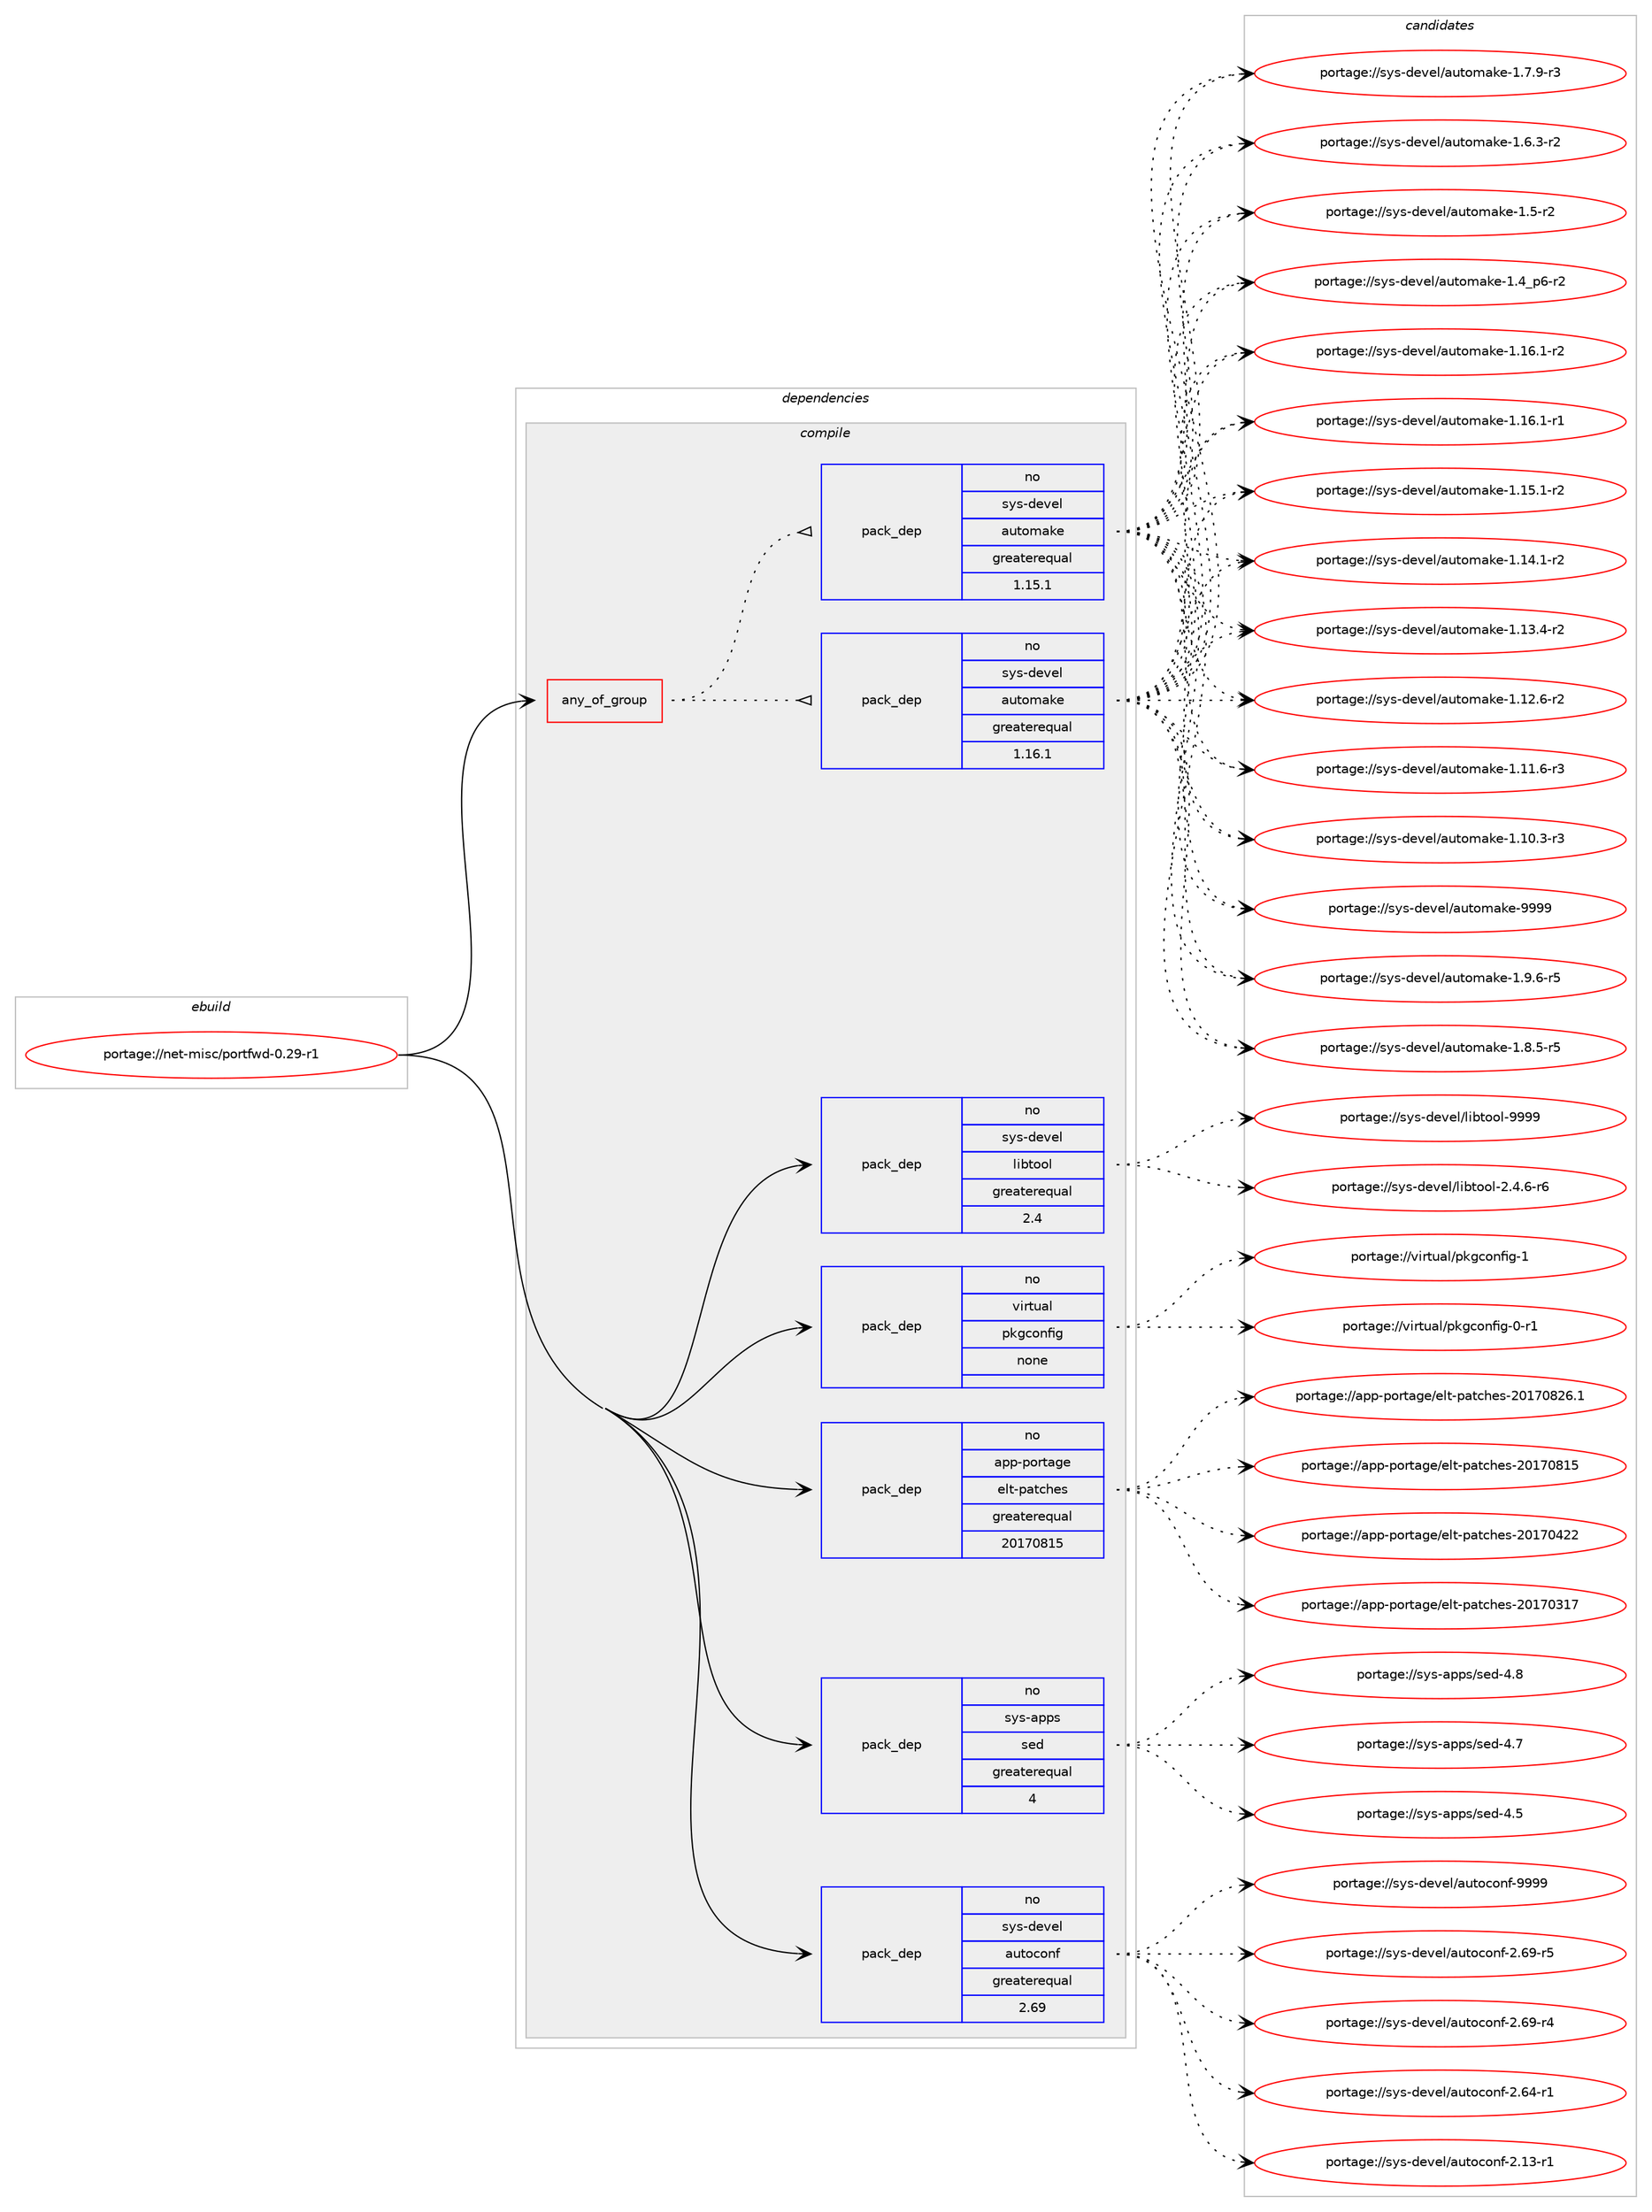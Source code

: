 digraph prolog {

# *************
# Graph options
# *************

newrank=true;
concentrate=true;
compound=true;
graph [rankdir=LR,fontname=Helvetica,fontsize=10,ranksep=1.5];#, ranksep=2.5, nodesep=0.2];
edge  [arrowhead=vee];
node  [fontname=Helvetica,fontsize=10];

# **********
# The ebuild
# **********

subgraph cluster_leftcol {
color=gray;
rank=same;
label=<<i>ebuild</i>>;
id [label="portage://net-misc/portfwd-0.29-r1", color=red, width=4, href="../net-misc/portfwd-0.29-r1.svg"];
}

# ****************
# The dependencies
# ****************

subgraph cluster_midcol {
color=gray;
label=<<i>dependencies</i>>;
subgraph cluster_compile {
fillcolor="#eeeeee";
style=filled;
label=<<i>compile</i>>;
subgraph any1918 {
dependency120660 [label=<<TABLE BORDER="0" CELLBORDER="1" CELLSPACING="0" CELLPADDING="4"><TR><TD CELLPADDING="10">any_of_group</TD></TR></TABLE>>, shape=none, color=red];subgraph pack93944 {
dependency120661 [label=<<TABLE BORDER="0" CELLBORDER="1" CELLSPACING="0" CELLPADDING="4" WIDTH="220"><TR><TD ROWSPAN="6" CELLPADDING="30">pack_dep</TD></TR><TR><TD WIDTH="110">no</TD></TR><TR><TD>sys-devel</TD></TR><TR><TD>automake</TD></TR><TR><TD>greaterequal</TD></TR><TR><TD>1.16.1</TD></TR></TABLE>>, shape=none, color=blue];
}
dependency120660:e -> dependency120661:w [weight=20,style="dotted",arrowhead="oinv"];
subgraph pack93945 {
dependency120662 [label=<<TABLE BORDER="0" CELLBORDER="1" CELLSPACING="0" CELLPADDING="4" WIDTH="220"><TR><TD ROWSPAN="6" CELLPADDING="30">pack_dep</TD></TR><TR><TD WIDTH="110">no</TD></TR><TR><TD>sys-devel</TD></TR><TR><TD>automake</TD></TR><TR><TD>greaterequal</TD></TR><TR><TD>1.15.1</TD></TR></TABLE>>, shape=none, color=blue];
}
dependency120660:e -> dependency120662:w [weight=20,style="dotted",arrowhead="oinv"];
}
id:e -> dependency120660:w [weight=20,style="solid",arrowhead="vee"];
subgraph pack93946 {
dependency120663 [label=<<TABLE BORDER="0" CELLBORDER="1" CELLSPACING="0" CELLPADDING="4" WIDTH="220"><TR><TD ROWSPAN="6" CELLPADDING="30">pack_dep</TD></TR><TR><TD WIDTH="110">no</TD></TR><TR><TD>app-portage</TD></TR><TR><TD>elt-patches</TD></TR><TR><TD>greaterequal</TD></TR><TR><TD>20170815</TD></TR></TABLE>>, shape=none, color=blue];
}
id:e -> dependency120663:w [weight=20,style="solid",arrowhead="vee"];
subgraph pack93947 {
dependency120664 [label=<<TABLE BORDER="0" CELLBORDER="1" CELLSPACING="0" CELLPADDING="4" WIDTH="220"><TR><TD ROWSPAN="6" CELLPADDING="30">pack_dep</TD></TR><TR><TD WIDTH="110">no</TD></TR><TR><TD>sys-apps</TD></TR><TR><TD>sed</TD></TR><TR><TD>greaterequal</TD></TR><TR><TD>4</TD></TR></TABLE>>, shape=none, color=blue];
}
id:e -> dependency120664:w [weight=20,style="solid",arrowhead="vee"];
subgraph pack93948 {
dependency120665 [label=<<TABLE BORDER="0" CELLBORDER="1" CELLSPACING="0" CELLPADDING="4" WIDTH="220"><TR><TD ROWSPAN="6" CELLPADDING="30">pack_dep</TD></TR><TR><TD WIDTH="110">no</TD></TR><TR><TD>sys-devel</TD></TR><TR><TD>autoconf</TD></TR><TR><TD>greaterequal</TD></TR><TR><TD>2.69</TD></TR></TABLE>>, shape=none, color=blue];
}
id:e -> dependency120665:w [weight=20,style="solid",arrowhead="vee"];
subgraph pack93949 {
dependency120666 [label=<<TABLE BORDER="0" CELLBORDER="1" CELLSPACING="0" CELLPADDING="4" WIDTH="220"><TR><TD ROWSPAN="6" CELLPADDING="30">pack_dep</TD></TR><TR><TD WIDTH="110">no</TD></TR><TR><TD>sys-devel</TD></TR><TR><TD>libtool</TD></TR><TR><TD>greaterequal</TD></TR><TR><TD>2.4</TD></TR></TABLE>>, shape=none, color=blue];
}
id:e -> dependency120666:w [weight=20,style="solid",arrowhead="vee"];
subgraph pack93950 {
dependency120667 [label=<<TABLE BORDER="0" CELLBORDER="1" CELLSPACING="0" CELLPADDING="4" WIDTH="220"><TR><TD ROWSPAN="6" CELLPADDING="30">pack_dep</TD></TR><TR><TD WIDTH="110">no</TD></TR><TR><TD>virtual</TD></TR><TR><TD>pkgconfig</TD></TR><TR><TD>none</TD></TR><TR><TD></TD></TR></TABLE>>, shape=none, color=blue];
}
id:e -> dependency120667:w [weight=20,style="solid",arrowhead="vee"];
}
subgraph cluster_compileandrun {
fillcolor="#eeeeee";
style=filled;
label=<<i>compile and run</i>>;
}
subgraph cluster_run {
fillcolor="#eeeeee";
style=filled;
label=<<i>run</i>>;
}
}

# **************
# The candidates
# **************

subgraph cluster_choices {
rank=same;
color=gray;
label=<<i>candidates</i>>;

subgraph choice93944 {
color=black;
nodesep=1;
choice115121115451001011181011084797117116111109971071014557575757 [label="portage://sys-devel/automake-9999", color=red, width=4,href="../sys-devel/automake-9999.svg"];
choice115121115451001011181011084797117116111109971071014549465746544511453 [label="portage://sys-devel/automake-1.9.6-r5", color=red, width=4,href="../sys-devel/automake-1.9.6-r5.svg"];
choice115121115451001011181011084797117116111109971071014549465646534511453 [label="portage://sys-devel/automake-1.8.5-r5", color=red, width=4,href="../sys-devel/automake-1.8.5-r5.svg"];
choice115121115451001011181011084797117116111109971071014549465546574511451 [label="portage://sys-devel/automake-1.7.9-r3", color=red, width=4,href="../sys-devel/automake-1.7.9-r3.svg"];
choice115121115451001011181011084797117116111109971071014549465446514511450 [label="portage://sys-devel/automake-1.6.3-r2", color=red, width=4,href="../sys-devel/automake-1.6.3-r2.svg"];
choice11512111545100101118101108479711711611110997107101454946534511450 [label="portage://sys-devel/automake-1.5-r2", color=red, width=4,href="../sys-devel/automake-1.5-r2.svg"];
choice115121115451001011181011084797117116111109971071014549465295112544511450 [label="portage://sys-devel/automake-1.4_p6-r2", color=red, width=4,href="../sys-devel/automake-1.4_p6-r2.svg"];
choice11512111545100101118101108479711711611110997107101454946495446494511450 [label="portage://sys-devel/automake-1.16.1-r2", color=red, width=4,href="../sys-devel/automake-1.16.1-r2.svg"];
choice11512111545100101118101108479711711611110997107101454946495446494511449 [label="portage://sys-devel/automake-1.16.1-r1", color=red, width=4,href="../sys-devel/automake-1.16.1-r1.svg"];
choice11512111545100101118101108479711711611110997107101454946495346494511450 [label="portage://sys-devel/automake-1.15.1-r2", color=red, width=4,href="../sys-devel/automake-1.15.1-r2.svg"];
choice11512111545100101118101108479711711611110997107101454946495246494511450 [label="portage://sys-devel/automake-1.14.1-r2", color=red, width=4,href="../sys-devel/automake-1.14.1-r2.svg"];
choice11512111545100101118101108479711711611110997107101454946495146524511450 [label="portage://sys-devel/automake-1.13.4-r2", color=red, width=4,href="../sys-devel/automake-1.13.4-r2.svg"];
choice11512111545100101118101108479711711611110997107101454946495046544511450 [label="portage://sys-devel/automake-1.12.6-r2", color=red, width=4,href="../sys-devel/automake-1.12.6-r2.svg"];
choice11512111545100101118101108479711711611110997107101454946494946544511451 [label="portage://sys-devel/automake-1.11.6-r3", color=red, width=4,href="../sys-devel/automake-1.11.6-r3.svg"];
choice11512111545100101118101108479711711611110997107101454946494846514511451 [label="portage://sys-devel/automake-1.10.3-r3", color=red, width=4,href="../sys-devel/automake-1.10.3-r3.svg"];
dependency120661:e -> choice115121115451001011181011084797117116111109971071014557575757:w [style=dotted,weight="100"];
dependency120661:e -> choice115121115451001011181011084797117116111109971071014549465746544511453:w [style=dotted,weight="100"];
dependency120661:e -> choice115121115451001011181011084797117116111109971071014549465646534511453:w [style=dotted,weight="100"];
dependency120661:e -> choice115121115451001011181011084797117116111109971071014549465546574511451:w [style=dotted,weight="100"];
dependency120661:e -> choice115121115451001011181011084797117116111109971071014549465446514511450:w [style=dotted,weight="100"];
dependency120661:e -> choice11512111545100101118101108479711711611110997107101454946534511450:w [style=dotted,weight="100"];
dependency120661:e -> choice115121115451001011181011084797117116111109971071014549465295112544511450:w [style=dotted,weight="100"];
dependency120661:e -> choice11512111545100101118101108479711711611110997107101454946495446494511450:w [style=dotted,weight="100"];
dependency120661:e -> choice11512111545100101118101108479711711611110997107101454946495446494511449:w [style=dotted,weight="100"];
dependency120661:e -> choice11512111545100101118101108479711711611110997107101454946495346494511450:w [style=dotted,weight="100"];
dependency120661:e -> choice11512111545100101118101108479711711611110997107101454946495246494511450:w [style=dotted,weight="100"];
dependency120661:e -> choice11512111545100101118101108479711711611110997107101454946495146524511450:w [style=dotted,weight="100"];
dependency120661:e -> choice11512111545100101118101108479711711611110997107101454946495046544511450:w [style=dotted,weight="100"];
dependency120661:e -> choice11512111545100101118101108479711711611110997107101454946494946544511451:w [style=dotted,weight="100"];
dependency120661:e -> choice11512111545100101118101108479711711611110997107101454946494846514511451:w [style=dotted,weight="100"];
}
subgraph choice93945 {
color=black;
nodesep=1;
choice115121115451001011181011084797117116111109971071014557575757 [label="portage://sys-devel/automake-9999", color=red, width=4,href="../sys-devel/automake-9999.svg"];
choice115121115451001011181011084797117116111109971071014549465746544511453 [label="portage://sys-devel/automake-1.9.6-r5", color=red, width=4,href="../sys-devel/automake-1.9.6-r5.svg"];
choice115121115451001011181011084797117116111109971071014549465646534511453 [label="portage://sys-devel/automake-1.8.5-r5", color=red, width=4,href="../sys-devel/automake-1.8.5-r5.svg"];
choice115121115451001011181011084797117116111109971071014549465546574511451 [label="portage://sys-devel/automake-1.7.9-r3", color=red, width=4,href="../sys-devel/automake-1.7.9-r3.svg"];
choice115121115451001011181011084797117116111109971071014549465446514511450 [label="portage://sys-devel/automake-1.6.3-r2", color=red, width=4,href="../sys-devel/automake-1.6.3-r2.svg"];
choice11512111545100101118101108479711711611110997107101454946534511450 [label="portage://sys-devel/automake-1.5-r2", color=red, width=4,href="../sys-devel/automake-1.5-r2.svg"];
choice115121115451001011181011084797117116111109971071014549465295112544511450 [label="portage://sys-devel/automake-1.4_p6-r2", color=red, width=4,href="../sys-devel/automake-1.4_p6-r2.svg"];
choice11512111545100101118101108479711711611110997107101454946495446494511450 [label="portage://sys-devel/automake-1.16.1-r2", color=red, width=4,href="../sys-devel/automake-1.16.1-r2.svg"];
choice11512111545100101118101108479711711611110997107101454946495446494511449 [label="portage://sys-devel/automake-1.16.1-r1", color=red, width=4,href="../sys-devel/automake-1.16.1-r1.svg"];
choice11512111545100101118101108479711711611110997107101454946495346494511450 [label="portage://sys-devel/automake-1.15.1-r2", color=red, width=4,href="../sys-devel/automake-1.15.1-r2.svg"];
choice11512111545100101118101108479711711611110997107101454946495246494511450 [label="portage://sys-devel/automake-1.14.1-r2", color=red, width=4,href="../sys-devel/automake-1.14.1-r2.svg"];
choice11512111545100101118101108479711711611110997107101454946495146524511450 [label="portage://sys-devel/automake-1.13.4-r2", color=red, width=4,href="../sys-devel/automake-1.13.4-r2.svg"];
choice11512111545100101118101108479711711611110997107101454946495046544511450 [label="portage://sys-devel/automake-1.12.6-r2", color=red, width=4,href="../sys-devel/automake-1.12.6-r2.svg"];
choice11512111545100101118101108479711711611110997107101454946494946544511451 [label="portage://sys-devel/automake-1.11.6-r3", color=red, width=4,href="../sys-devel/automake-1.11.6-r3.svg"];
choice11512111545100101118101108479711711611110997107101454946494846514511451 [label="portage://sys-devel/automake-1.10.3-r3", color=red, width=4,href="../sys-devel/automake-1.10.3-r3.svg"];
dependency120662:e -> choice115121115451001011181011084797117116111109971071014557575757:w [style=dotted,weight="100"];
dependency120662:e -> choice115121115451001011181011084797117116111109971071014549465746544511453:w [style=dotted,weight="100"];
dependency120662:e -> choice115121115451001011181011084797117116111109971071014549465646534511453:w [style=dotted,weight="100"];
dependency120662:e -> choice115121115451001011181011084797117116111109971071014549465546574511451:w [style=dotted,weight="100"];
dependency120662:e -> choice115121115451001011181011084797117116111109971071014549465446514511450:w [style=dotted,weight="100"];
dependency120662:e -> choice11512111545100101118101108479711711611110997107101454946534511450:w [style=dotted,weight="100"];
dependency120662:e -> choice115121115451001011181011084797117116111109971071014549465295112544511450:w [style=dotted,weight="100"];
dependency120662:e -> choice11512111545100101118101108479711711611110997107101454946495446494511450:w [style=dotted,weight="100"];
dependency120662:e -> choice11512111545100101118101108479711711611110997107101454946495446494511449:w [style=dotted,weight="100"];
dependency120662:e -> choice11512111545100101118101108479711711611110997107101454946495346494511450:w [style=dotted,weight="100"];
dependency120662:e -> choice11512111545100101118101108479711711611110997107101454946495246494511450:w [style=dotted,weight="100"];
dependency120662:e -> choice11512111545100101118101108479711711611110997107101454946495146524511450:w [style=dotted,weight="100"];
dependency120662:e -> choice11512111545100101118101108479711711611110997107101454946495046544511450:w [style=dotted,weight="100"];
dependency120662:e -> choice11512111545100101118101108479711711611110997107101454946494946544511451:w [style=dotted,weight="100"];
dependency120662:e -> choice11512111545100101118101108479711711611110997107101454946494846514511451:w [style=dotted,weight="100"];
}
subgraph choice93946 {
color=black;
nodesep=1;
choice971121124511211111411697103101471011081164511297116991041011154550484955485650544649 [label="portage://app-portage/elt-patches-20170826.1", color=red, width=4,href="../app-portage/elt-patches-20170826.1.svg"];
choice97112112451121111141169710310147101108116451129711699104101115455048495548564953 [label="portage://app-portage/elt-patches-20170815", color=red, width=4,href="../app-portage/elt-patches-20170815.svg"];
choice97112112451121111141169710310147101108116451129711699104101115455048495548525050 [label="portage://app-portage/elt-patches-20170422", color=red, width=4,href="../app-portage/elt-patches-20170422.svg"];
choice97112112451121111141169710310147101108116451129711699104101115455048495548514955 [label="portage://app-portage/elt-patches-20170317", color=red, width=4,href="../app-portage/elt-patches-20170317.svg"];
dependency120663:e -> choice971121124511211111411697103101471011081164511297116991041011154550484955485650544649:w [style=dotted,weight="100"];
dependency120663:e -> choice97112112451121111141169710310147101108116451129711699104101115455048495548564953:w [style=dotted,weight="100"];
dependency120663:e -> choice97112112451121111141169710310147101108116451129711699104101115455048495548525050:w [style=dotted,weight="100"];
dependency120663:e -> choice97112112451121111141169710310147101108116451129711699104101115455048495548514955:w [style=dotted,weight="100"];
}
subgraph choice93947 {
color=black;
nodesep=1;
choice11512111545971121121154711510110045524656 [label="portage://sys-apps/sed-4.8", color=red, width=4,href="../sys-apps/sed-4.8.svg"];
choice11512111545971121121154711510110045524655 [label="portage://sys-apps/sed-4.7", color=red, width=4,href="../sys-apps/sed-4.7.svg"];
choice11512111545971121121154711510110045524653 [label="portage://sys-apps/sed-4.5", color=red, width=4,href="../sys-apps/sed-4.5.svg"];
dependency120664:e -> choice11512111545971121121154711510110045524656:w [style=dotted,weight="100"];
dependency120664:e -> choice11512111545971121121154711510110045524655:w [style=dotted,weight="100"];
dependency120664:e -> choice11512111545971121121154711510110045524653:w [style=dotted,weight="100"];
}
subgraph choice93948 {
color=black;
nodesep=1;
choice115121115451001011181011084797117116111991111101024557575757 [label="portage://sys-devel/autoconf-9999", color=red, width=4,href="../sys-devel/autoconf-9999.svg"];
choice1151211154510010111810110847971171161119911111010245504654574511453 [label="portage://sys-devel/autoconf-2.69-r5", color=red, width=4,href="../sys-devel/autoconf-2.69-r5.svg"];
choice1151211154510010111810110847971171161119911111010245504654574511452 [label="portage://sys-devel/autoconf-2.69-r4", color=red, width=4,href="../sys-devel/autoconf-2.69-r4.svg"];
choice1151211154510010111810110847971171161119911111010245504654524511449 [label="portage://sys-devel/autoconf-2.64-r1", color=red, width=4,href="../sys-devel/autoconf-2.64-r1.svg"];
choice1151211154510010111810110847971171161119911111010245504649514511449 [label="portage://sys-devel/autoconf-2.13-r1", color=red, width=4,href="../sys-devel/autoconf-2.13-r1.svg"];
dependency120665:e -> choice115121115451001011181011084797117116111991111101024557575757:w [style=dotted,weight="100"];
dependency120665:e -> choice1151211154510010111810110847971171161119911111010245504654574511453:w [style=dotted,weight="100"];
dependency120665:e -> choice1151211154510010111810110847971171161119911111010245504654574511452:w [style=dotted,weight="100"];
dependency120665:e -> choice1151211154510010111810110847971171161119911111010245504654524511449:w [style=dotted,weight="100"];
dependency120665:e -> choice1151211154510010111810110847971171161119911111010245504649514511449:w [style=dotted,weight="100"];
}
subgraph choice93949 {
color=black;
nodesep=1;
choice1151211154510010111810110847108105981161111111084557575757 [label="portage://sys-devel/libtool-9999", color=red, width=4,href="../sys-devel/libtool-9999.svg"];
choice1151211154510010111810110847108105981161111111084550465246544511454 [label="portage://sys-devel/libtool-2.4.6-r6", color=red, width=4,href="../sys-devel/libtool-2.4.6-r6.svg"];
dependency120666:e -> choice1151211154510010111810110847108105981161111111084557575757:w [style=dotted,weight="100"];
dependency120666:e -> choice1151211154510010111810110847108105981161111111084550465246544511454:w [style=dotted,weight="100"];
}
subgraph choice93950 {
color=black;
nodesep=1;
choice1181051141161179710847112107103991111101021051034549 [label="portage://virtual/pkgconfig-1", color=red, width=4,href="../virtual/pkgconfig-1.svg"];
choice11810511411611797108471121071039911111010210510345484511449 [label="portage://virtual/pkgconfig-0-r1", color=red, width=4,href="../virtual/pkgconfig-0-r1.svg"];
dependency120667:e -> choice1181051141161179710847112107103991111101021051034549:w [style=dotted,weight="100"];
dependency120667:e -> choice11810511411611797108471121071039911111010210510345484511449:w [style=dotted,weight="100"];
}
}

}
